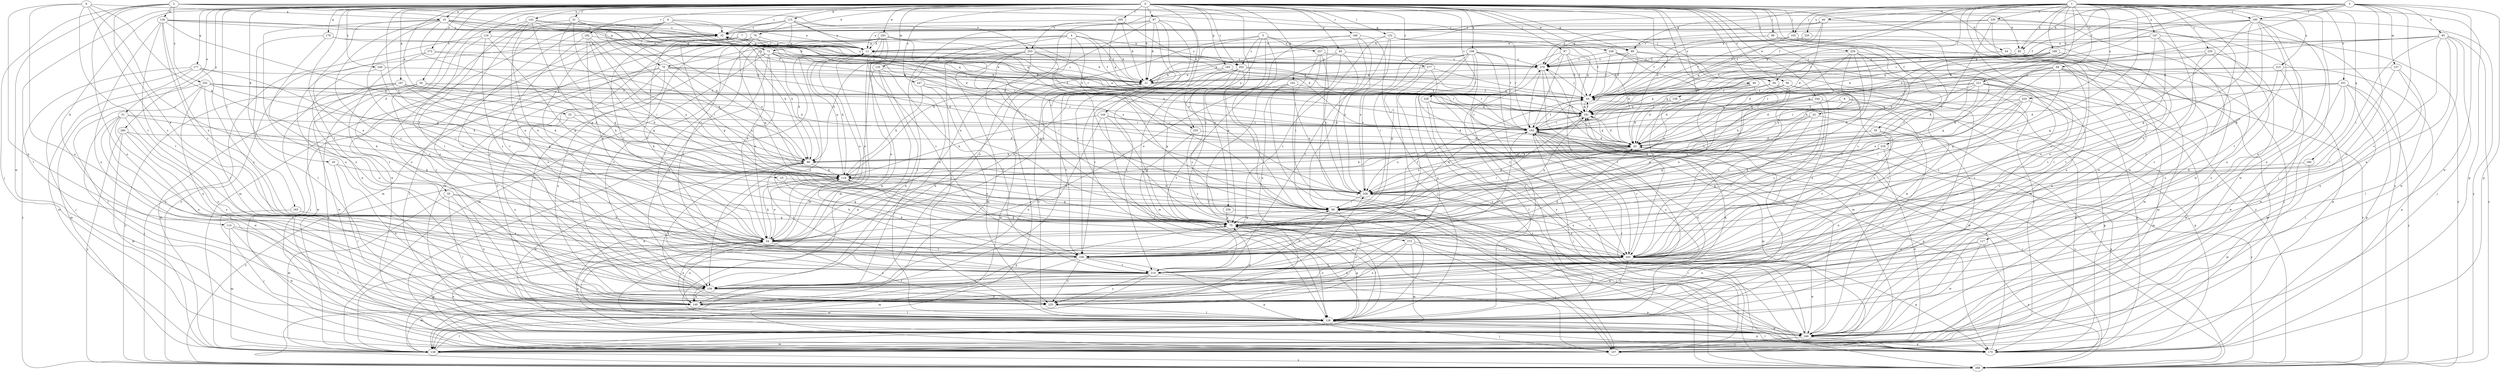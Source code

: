 strict digraph  {
0;
1;
2;
3;
4;
5;
6;
7;
8;
9;
10;
11;
20;
21;
22;
23;
31;
32;
34;
35;
43;
45;
49;
50;
51;
52;
54;
55;
56;
58;
60;
64;
69;
70;
72;
75;
76;
83;
85;
86;
87;
94;
96;
97;
99;
103;
107;
108;
110;
115;
117;
118;
119;
122;
128;
135;
136;
137;
138;
143;
144;
147;
149;
158;
159;
162;
165;
167;
170;
177;
179;
180;
181;
182;
183;
186;
189;
190;
193;
202;
203;
205;
214;
215;
219;
220;
221;
224;
225;
228;
229;
230;
235;
236;
238;
243;
244;
246;
247;
249;
251;
252;
253;
255;
256;
257;
258;
260;
268;
272;
273;
277;
279;
0 -> 10  [label=a];
0 -> 20  [label=b];
0 -> 21  [label=b];
0 -> 22  [label=c];
0 -> 23  [label=c];
0 -> 31  [label=c];
0 -> 32  [label=c];
0 -> 34  [label=d];
0 -> 35  [label=d];
0 -> 43  [label=d];
0 -> 45  [label=e];
0 -> 49  [label=e];
0 -> 50  [label=e];
0 -> 51  [label=e];
0 -> 52  [label=e];
0 -> 55  [label=f];
0 -> 56  [label=f];
0 -> 69  [label=g];
0 -> 76  [label=h];
0 -> 87  [label=i];
0 -> 94  [label=i];
0 -> 97  [label=j];
0 -> 99  [label=j];
0 -> 103  [label=j];
0 -> 108  [label=k];
0 -> 110  [label=k];
0 -> 115  [label=k];
0 -> 119  [label=l];
0 -> 122  [label=l];
0 -> 128  [label=l];
0 -> 135  [label=m];
0 -> 143  [label=n];
0 -> 144  [label=n];
0 -> 158  [label=o];
0 -> 162  [label=p];
0 -> 165  [label=p];
0 -> 167  [label=p];
0 -> 177  [label=q];
0 -> 179  [label=q];
0 -> 182  [label=r];
0 -> 183  [label=r];
0 -> 186  [label=r];
0 -> 202  [label=s];
0 -> 205  [label=t];
0 -> 214  [label=t];
0 -> 228  [label=v];
0 -> 229  [label=v];
0 -> 238  [label=w];
0 -> 243  [label=w];
0 -> 244  [label=w];
0 -> 246  [label=w];
0 -> 247  [label=x];
0 -> 249  [label=x];
0 -> 260  [label=y];
0 -> 268  [label=y];
0 -> 272  [label=z];
0 -> 273  [label=z];
0 -> 277  [label=z];
1 -> 58  [label=f];
1 -> 60  [label=f];
1 -> 64  [label=f];
1 -> 69  [label=g];
1 -> 83  [label=h];
1 -> 94  [label=i];
1 -> 103  [label=j];
1 -> 107  [label=j];
1 -> 117  [label=k];
1 -> 128  [label=l];
1 -> 147  [label=n];
1 -> 149  [label=n];
1 -> 170  [label=p];
1 -> 180  [label=q];
1 -> 181  [label=q];
1 -> 189  [label=r];
1 -> 190  [label=r];
1 -> 215  [label=u];
1 -> 219  [label=u];
1 -> 220  [label=u];
1 -> 221  [label=u];
1 -> 224  [label=u];
1 -> 230  [label=v];
1 -> 235  [label=v];
1 -> 236  [label=v];
1 -> 246  [label=w];
1 -> 251  [label=x];
2 -> 54  [label=e];
2 -> 69  [label=g];
2 -> 70  [label=g];
2 -> 83  [label=h];
2 -> 94  [label=i];
2 -> 107  [label=j];
2 -> 136  [label=m];
2 -> 225  [label=u];
2 -> 246  [label=w];
2 -> 252  [label=x];
2 -> 253  [label=x];
3 -> 21  [label=b];
3 -> 43  [label=d];
3 -> 64  [label=f];
3 -> 83  [label=h];
3 -> 85  [label=h];
3 -> 137  [label=m];
3 -> 149  [label=n];
3 -> 170  [label=p];
3 -> 181  [label=q];
3 -> 190  [label=r];
3 -> 193  [label=r];
3 -> 236  [label=v];
3 -> 246  [label=w];
3 -> 253  [label=x];
4 -> 21  [label=b];
4 -> 64  [label=f];
4 -> 70  [label=g];
4 -> 72  [label=g];
4 -> 96  [label=i];
4 -> 128  [label=l];
4 -> 159  [label=o];
4 -> 202  [label=s];
4 -> 255  [label=x];
5 -> 54  [label=e];
5 -> 118  [label=k];
5 -> 128  [label=l];
5 -> 170  [label=p];
5 -> 202  [label=s];
5 -> 255  [label=x];
5 -> 256  [label=x];
5 -> 257  [label=x];
6 -> 86  [label=h];
6 -> 170  [label=p];
6 -> 181  [label=q];
6 -> 203  [label=s];
7 -> 72  [label=g];
7 -> 75  [label=g];
7 -> 86  [label=h];
7 -> 138  [label=m];
7 -> 159  [label=o];
8 -> 10  [label=a];
8 -> 96  [label=i];
8 -> 118  [label=k];
8 -> 149  [label=n];
8 -> 203  [label=s];
8 -> 225  [label=u];
8 -> 236  [label=v];
9 -> 11  [label=a];
9 -> 32  [label=c];
9 -> 43  [label=d];
9 -> 54  [label=e];
9 -> 96  [label=i];
9 -> 225  [label=u];
9 -> 258  [label=x];
10 -> 32  [label=c];
10 -> 54  [label=e];
10 -> 64  [label=f];
10 -> 75  [label=g];
10 -> 86  [label=h];
10 -> 149  [label=n];
10 -> 181  [label=q];
10 -> 193  [label=r];
10 -> 203  [label=s];
10 -> 279  [label=z];
11 -> 32  [label=c];
11 -> 107  [label=j];
11 -> 118  [label=k];
11 -> 138  [label=m];
11 -> 159  [label=o];
11 -> 279  [label=z];
20 -> 118  [label=k];
20 -> 128  [label=l];
20 -> 149  [label=n];
21 -> 64  [label=f];
21 -> 138  [label=m];
21 -> 236  [label=v];
22 -> 75  [label=g];
22 -> 193  [label=r];
22 -> 203  [label=s];
22 -> 246  [label=w];
22 -> 258  [label=x];
23 -> 75  [label=g];
23 -> 258  [label=x];
31 -> 32  [label=c];
31 -> 75  [label=g];
31 -> 86  [label=h];
31 -> 96  [label=i];
31 -> 159  [label=o];
31 -> 181  [label=q];
32 -> 11  [label=a];
32 -> 86  [label=h];
32 -> 268  [label=y];
32 -> 279  [label=z];
34 -> 138  [label=m];
34 -> 170  [label=p];
34 -> 279  [label=z];
35 -> 54  [label=e];
35 -> 96  [label=i];
35 -> 128  [label=l];
35 -> 138  [label=m];
35 -> 149  [label=n];
43 -> 86  [label=h];
43 -> 96  [label=i];
43 -> 118  [label=k];
43 -> 128  [label=l];
43 -> 181  [label=q];
43 -> 258  [label=x];
43 -> 268  [label=y];
43 -> 279  [label=z];
45 -> 21  [label=b];
45 -> 54  [label=e];
45 -> 96  [label=i];
45 -> 258  [label=x];
45 -> 279  [label=z];
49 -> 43  [label=d];
49 -> 54  [label=e];
49 -> 64  [label=f];
49 -> 203  [label=s];
49 -> 258  [label=x];
50 -> 64  [label=f];
50 -> 86  [label=h];
50 -> 118  [label=k];
50 -> 138  [label=m];
50 -> 170  [label=p];
50 -> 246  [label=w];
51 -> 107  [label=j];
51 -> 118  [label=k];
51 -> 128  [label=l];
51 -> 149  [label=n];
51 -> 159  [label=o];
51 -> 193  [label=r];
51 -> 246  [label=w];
52 -> 118  [label=k];
52 -> 193  [label=r];
52 -> 225  [label=u];
54 -> 11  [label=a];
54 -> 32  [label=c];
54 -> 118  [label=k];
54 -> 128  [label=l];
54 -> 149  [label=n];
54 -> 170  [label=p];
54 -> 203  [label=s];
54 -> 225  [label=u];
54 -> 236  [label=v];
55 -> 43  [label=d];
55 -> 118  [label=k];
55 -> 128  [label=l];
55 -> 203  [label=s];
56 -> 64  [label=f];
56 -> 96  [label=i];
56 -> 170  [label=p];
56 -> 181  [label=q];
56 -> 193  [label=r];
56 -> 203  [label=s];
56 -> 246  [label=w];
58 -> 21  [label=b];
58 -> 75  [label=g];
58 -> 86  [label=h];
58 -> 96  [label=i];
58 -> 118  [label=k];
58 -> 138  [label=m];
58 -> 149  [label=n];
58 -> 268  [label=y];
60 -> 32  [label=c];
60 -> 43  [label=d];
60 -> 64  [label=f];
60 -> 246  [label=w];
60 -> 279  [label=z];
64 -> 32  [label=c];
64 -> 181  [label=q];
64 -> 279  [label=z];
69 -> 64  [label=f];
69 -> 149  [label=n];
69 -> 193  [label=r];
69 -> 268  [label=y];
69 -> 279  [label=z];
70 -> 21  [label=b];
70 -> 43  [label=d];
70 -> 64  [label=f];
70 -> 107  [label=j];
70 -> 128  [label=l];
70 -> 149  [label=n];
70 -> 225  [label=u];
70 -> 258  [label=x];
72 -> 21  [label=b];
72 -> 54  [label=e];
72 -> 86  [label=h];
72 -> 96  [label=i];
72 -> 138  [label=m];
72 -> 149  [label=n];
72 -> 159  [label=o];
72 -> 193  [label=r];
72 -> 279  [label=z];
75 -> 54  [label=e];
75 -> 64  [label=f];
75 -> 107  [label=j];
75 -> 128  [label=l];
75 -> 170  [label=p];
75 -> 181  [label=q];
75 -> 246  [label=w];
76 -> 11  [label=a];
76 -> 138  [label=m];
76 -> 214  [label=t];
76 -> 225  [label=u];
76 -> 246  [label=w];
76 -> 258  [label=x];
83 -> 64  [label=f];
83 -> 86  [label=h];
83 -> 107  [label=j];
83 -> 214  [label=t];
83 -> 279  [label=z];
85 -> 11  [label=a];
85 -> 96  [label=i];
85 -> 107  [label=j];
85 -> 159  [label=o];
85 -> 181  [label=q];
85 -> 193  [label=r];
85 -> 203  [label=s];
85 -> 246  [label=w];
85 -> 268  [label=y];
86 -> 118  [label=k];
86 -> 214  [label=t];
86 -> 246  [label=w];
86 -> 268  [label=y];
87 -> 21  [label=b];
87 -> 32  [label=c];
87 -> 54  [label=e];
87 -> 128  [label=l];
87 -> 159  [label=o];
87 -> 236  [label=v];
87 -> 258  [label=x];
87 -> 268  [label=y];
94 -> 43  [label=d];
94 -> 54  [label=e];
94 -> 64  [label=f];
94 -> 149  [label=n];
94 -> 170  [label=p];
96 -> 75  [label=g];
96 -> 181  [label=q];
96 -> 214  [label=t];
96 -> 225  [label=u];
97 -> 43  [label=d];
97 -> 64  [label=f];
97 -> 128  [label=l];
97 -> 193  [label=r];
97 -> 214  [label=t];
97 -> 279  [label=z];
99 -> 11  [label=a];
99 -> 64  [label=f];
99 -> 128  [label=l];
99 -> 170  [label=p];
99 -> 203  [label=s];
103 -> 11  [label=a];
103 -> 64  [label=f];
103 -> 75  [label=g];
103 -> 96  [label=i];
103 -> 181  [label=q];
108 -> 75  [label=g];
108 -> 96  [label=i];
108 -> 107  [label=j];
108 -> 149  [label=n];
108 -> 193  [label=r];
108 -> 203  [label=s];
108 -> 236  [label=v];
108 -> 258  [label=x];
108 -> 268  [label=y];
108 -> 279  [label=z];
110 -> 54  [label=e];
110 -> 128  [label=l];
110 -> 138  [label=m];
110 -> 246  [label=w];
115 -> 11  [label=a];
115 -> 32  [label=c];
115 -> 64  [label=f];
115 -> 75  [label=g];
115 -> 96  [label=i];
115 -> 159  [label=o];
115 -> 236  [label=v];
115 -> 246  [label=w];
117 -> 149  [label=n];
117 -> 203  [label=s];
117 -> 246  [label=w];
117 -> 268  [label=y];
118 -> 11  [label=a];
118 -> 54  [label=e];
118 -> 75  [label=g];
118 -> 258  [label=x];
119 -> 11  [label=a];
119 -> 75  [label=g];
119 -> 203  [label=s];
119 -> 236  [label=v];
119 -> 268  [label=y];
122 -> 11  [label=a];
122 -> 64  [label=f];
122 -> 181  [label=q];
122 -> 193  [label=r];
122 -> 214  [label=t];
122 -> 236  [label=v];
122 -> 258  [label=x];
128 -> 21  [label=b];
128 -> 75  [label=g];
128 -> 107  [label=j];
128 -> 170  [label=p];
128 -> 181  [label=q];
128 -> 246  [label=w];
135 -> 21  [label=b];
135 -> 54  [label=e];
135 -> 149  [label=n];
135 -> 170  [label=p];
135 -> 214  [label=t];
136 -> 21  [label=b];
136 -> 32  [label=c];
136 -> 54  [label=e];
136 -> 64  [label=f];
136 -> 86  [label=h];
136 -> 149  [label=n];
136 -> 203  [label=s];
136 -> 214  [label=t];
137 -> 21  [label=b];
137 -> 128  [label=l];
137 -> 225  [label=u];
137 -> 236  [label=v];
138 -> 43  [label=d];
138 -> 128  [label=l];
138 -> 268  [label=y];
143 -> 32  [label=c];
143 -> 54  [label=e];
143 -> 64  [label=f];
143 -> 75  [label=g];
143 -> 159  [label=o];
143 -> 214  [label=t];
143 -> 279  [label=z];
144 -> 43  [label=d];
144 -> 75  [label=g];
144 -> 118  [label=k];
144 -> 128  [label=l];
144 -> 149  [label=n];
144 -> 193  [label=r];
147 -> 11  [label=a];
147 -> 64  [label=f];
147 -> 75  [label=g];
147 -> 203  [label=s];
147 -> 214  [label=t];
147 -> 268  [label=y];
149 -> 32  [label=c];
149 -> 54  [label=e];
149 -> 75  [label=g];
149 -> 118  [label=k];
149 -> 128  [label=l];
158 -> 43  [label=d];
158 -> 181  [label=q];
158 -> 203  [label=s];
159 -> 21  [label=b];
159 -> 138  [label=m];
159 -> 149  [label=n];
159 -> 214  [label=t];
159 -> 225  [label=u];
159 -> 258  [label=x];
162 -> 64  [label=f];
162 -> 107  [label=j];
162 -> 128  [label=l];
162 -> 214  [label=t];
162 -> 258  [label=x];
165 -> 21  [label=b];
165 -> 64  [label=f];
165 -> 193  [label=r];
165 -> 236  [label=v];
167 -> 64  [label=f];
167 -> 86  [label=h];
167 -> 107  [label=j];
167 -> 118  [label=k];
167 -> 181  [label=q];
167 -> 246  [label=w];
167 -> 268  [label=y];
170 -> 54  [label=e];
170 -> 96  [label=i];
170 -> 128  [label=l];
170 -> 181  [label=q];
177 -> 21  [label=b];
177 -> 96  [label=i];
177 -> 107  [label=j];
177 -> 138  [label=m];
177 -> 203  [label=s];
177 -> 268  [label=y];
179 -> 11  [label=a];
179 -> 128  [label=l];
179 -> 159  [label=o];
179 -> 181  [label=q];
180 -> 118  [label=k];
180 -> 138  [label=m];
181 -> 11  [label=a];
181 -> 43  [label=d];
181 -> 64  [label=f];
181 -> 75  [label=g];
181 -> 193  [label=r];
182 -> 11  [label=a];
182 -> 54  [label=e];
182 -> 75  [label=g];
182 -> 96  [label=i];
182 -> 236  [label=v];
182 -> 258  [label=x];
183 -> 75  [label=g];
183 -> 107  [label=j];
186 -> 11  [label=a];
186 -> 75  [label=g];
186 -> 96  [label=i];
186 -> 258  [label=x];
186 -> 268  [label=y];
189 -> 64  [label=f];
189 -> 86  [label=h];
189 -> 118  [label=k];
189 -> 225  [label=u];
189 -> 279  [label=z];
190 -> 32  [label=c];
190 -> 43  [label=d];
190 -> 75  [label=g];
190 -> 96  [label=i];
190 -> 149  [label=n];
190 -> 159  [label=o];
190 -> 203  [label=s];
190 -> 214  [label=t];
190 -> 268  [label=y];
190 -> 279  [label=z];
193 -> 43  [label=d];
193 -> 64  [label=f];
193 -> 107  [label=j];
193 -> 138  [label=m];
193 -> 149  [label=n];
193 -> 159  [label=o];
193 -> 170  [label=p];
193 -> 258  [label=x];
193 -> 268  [label=y];
202 -> 21  [label=b];
202 -> 54  [label=e];
202 -> 75  [label=g];
202 -> 96  [label=i];
202 -> 138  [label=m];
202 -> 181  [label=q];
202 -> 193  [label=r];
202 -> 203  [label=s];
202 -> 214  [label=t];
203 -> 118  [label=k];
203 -> 159  [label=o];
203 -> 170  [label=p];
203 -> 193  [label=r];
203 -> 214  [label=t];
203 -> 225  [label=u];
203 -> 246  [label=w];
203 -> 258  [label=x];
205 -> 21  [label=b];
205 -> 32  [label=c];
205 -> 43  [label=d];
205 -> 128  [label=l];
205 -> 181  [label=q];
214 -> 32  [label=c];
214 -> 138  [label=m];
214 -> 159  [label=o];
214 -> 170  [label=p];
214 -> 193  [label=r];
214 -> 225  [label=u];
214 -> 279  [label=z];
215 -> 21  [label=b];
215 -> 170  [label=p];
215 -> 193  [label=r];
215 -> 203  [label=s];
215 -> 246  [label=w];
219 -> 75  [label=g];
219 -> 86  [label=h];
219 -> 149  [label=n];
219 -> 170  [label=p];
219 -> 258  [label=x];
220 -> 11  [label=a];
220 -> 64  [label=f];
220 -> 225  [label=u];
221 -> 43  [label=d];
221 -> 64  [label=f];
221 -> 86  [label=h];
221 -> 138  [label=m];
221 -> 159  [label=o];
221 -> 181  [label=q];
221 -> 203  [label=s];
221 -> 258  [label=x];
224 -> 96  [label=i];
224 -> 138  [label=m];
224 -> 181  [label=q];
224 -> 193  [label=r];
224 -> 236  [label=v];
224 -> 258  [label=x];
225 -> 75  [label=g];
225 -> 86  [label=h];
225 -> 128  [label=l];
228 -> 128  [label=l];
228 -> 181  [label=q];
228 -> 193  [label=r];
228 -> 246  [label=w];
228 -> 268  [label=y];
229 -> 43  [label=d];
229 -> 96  [label=i];
229 -> 203  [label=s];
229 -> 236  [label=v];
229 -> 246  [label=w];
229 -> 258  [label=x];
229 -> 279  [label=z];
230 -> 11  [label=a];
230 -> 32  [label=c];
230 -> 159  [label=o];
230 -> 225  [label=u];
230 -> 246  [label=w];
230 -> 258  [label=x];
235 -> 43  [label=d];
235 -> 128  [label=l];
235 -> 214  [label=t];
235 -> 225  [label=u];
235 -> 279  [label=z];
236 -> 43  [label=d];
236 -> 86  [label=h];
236 -> 96  [label=i];
236 -> 118  [label=k];
236 -> 138  [label=m];
236 -> 170  [label=p];
236 -> 214  [label=t];
236 -> 225  [label=u];
238 -> 64  [label=f];
238 -> 107  [label=j];
238 -> 203  [label=s];
238 -> 246  [label=w];
238 -> 279  [label=z];
243 -> 11  [label=a];
243 -> 54  [label=e];
243 -> 96  [label=i];
243 -> 138  [label=m];
243 -> 159  [label=o];
243 -> 193  [label=r];
243 -> 214  [label=t];
243 -> 236  [label=v];
243 -> 246  [label=w];
244 -> 170  [label=p];
244 -> 181  [label=q];
244 -> 203  [label=s];
244 -> 258  [label=x];
246 -> 54  [label=e];
246 -> 96  [label=i];
246 -> 107  [label=j];
246 -> 128  [label=l];
246 -> 138  [label=m];
246 -> 170  [label=p];
246 -> 193  [label=r];
247 -> 64  [label=f];
247 -> 118  [label=k];
247 -> 203  [label=s];
247 -> 225  [label=u];
249 -> 21  [label=b];
249 -> 75  [label=g];
249 -> 159  [label=o];
251 -> 43  [label=d];
251 -> 64  [label=f];
251 -> 107  [label=j];
251 -> 138  [label=m];
251 -> 170  [label=p];
251 -> 193  [label=r];
251 -> 246  [label=w];
251 -> 268  [label=y];
252 -> 43  [label=d];
252 -> 64  [label=f];
252 -> 118  [label=k];
252 -> 128  [label=l];
252 -> 138  [label=m];
252 -> 193  [label=r];
252 -> 214  [label=t];
252 -> 225  [label=u];
253 -> 21  [label=b];
253 -> 54  [label=e];
253 -> 75  [label=g];
253 -> 86  [label=h];
253 -> 107  [label=j];
253 -> 138  [label=m];
253 -> 203  [label=s];
253 -> 279  [label=z];
255 -> 43  [label=d];
255 -> 128  [label=l];
255 -> 203  [label=s];
256 -> 75  [label=g];
256 -> 203  [label=s];
257 -> 225  [label=u];
257 -> 258  [label=x];
257 -> 268  [label=y];
257 -> 279  [label=z];
258 -> 96  [label=i];
258 -> 203  [label=s];
260 -> 43  [label=d];
260 -> 138  [label=m];
260 -> 159  [label=o];
260 -> 225  [label=u];
260 -> 268  [label=y];
268 -> 64  [label=f];
268 -> 193  [label=r];
272 -> 107  [label=j];
272 -> 138  [label=m];
272 -> 149  [label=n];
272 -> 203  [label=s];
272 -> 225  [label=u];
273 -> 86  [label=h];
273 -> 149  [label=n];
273 -> 214  [label=t];
273 -> 279  [label=z];
277 -> 21  [label=b];
277 -> 64  [label=f];
277 -> 128  [label=l];
277 -> 203  [label=s];
279 -> 21  [label=b];
279 -> 138  [label=m];
279 -> 193  [label=r];
279 -> 246  [label=w];
}
